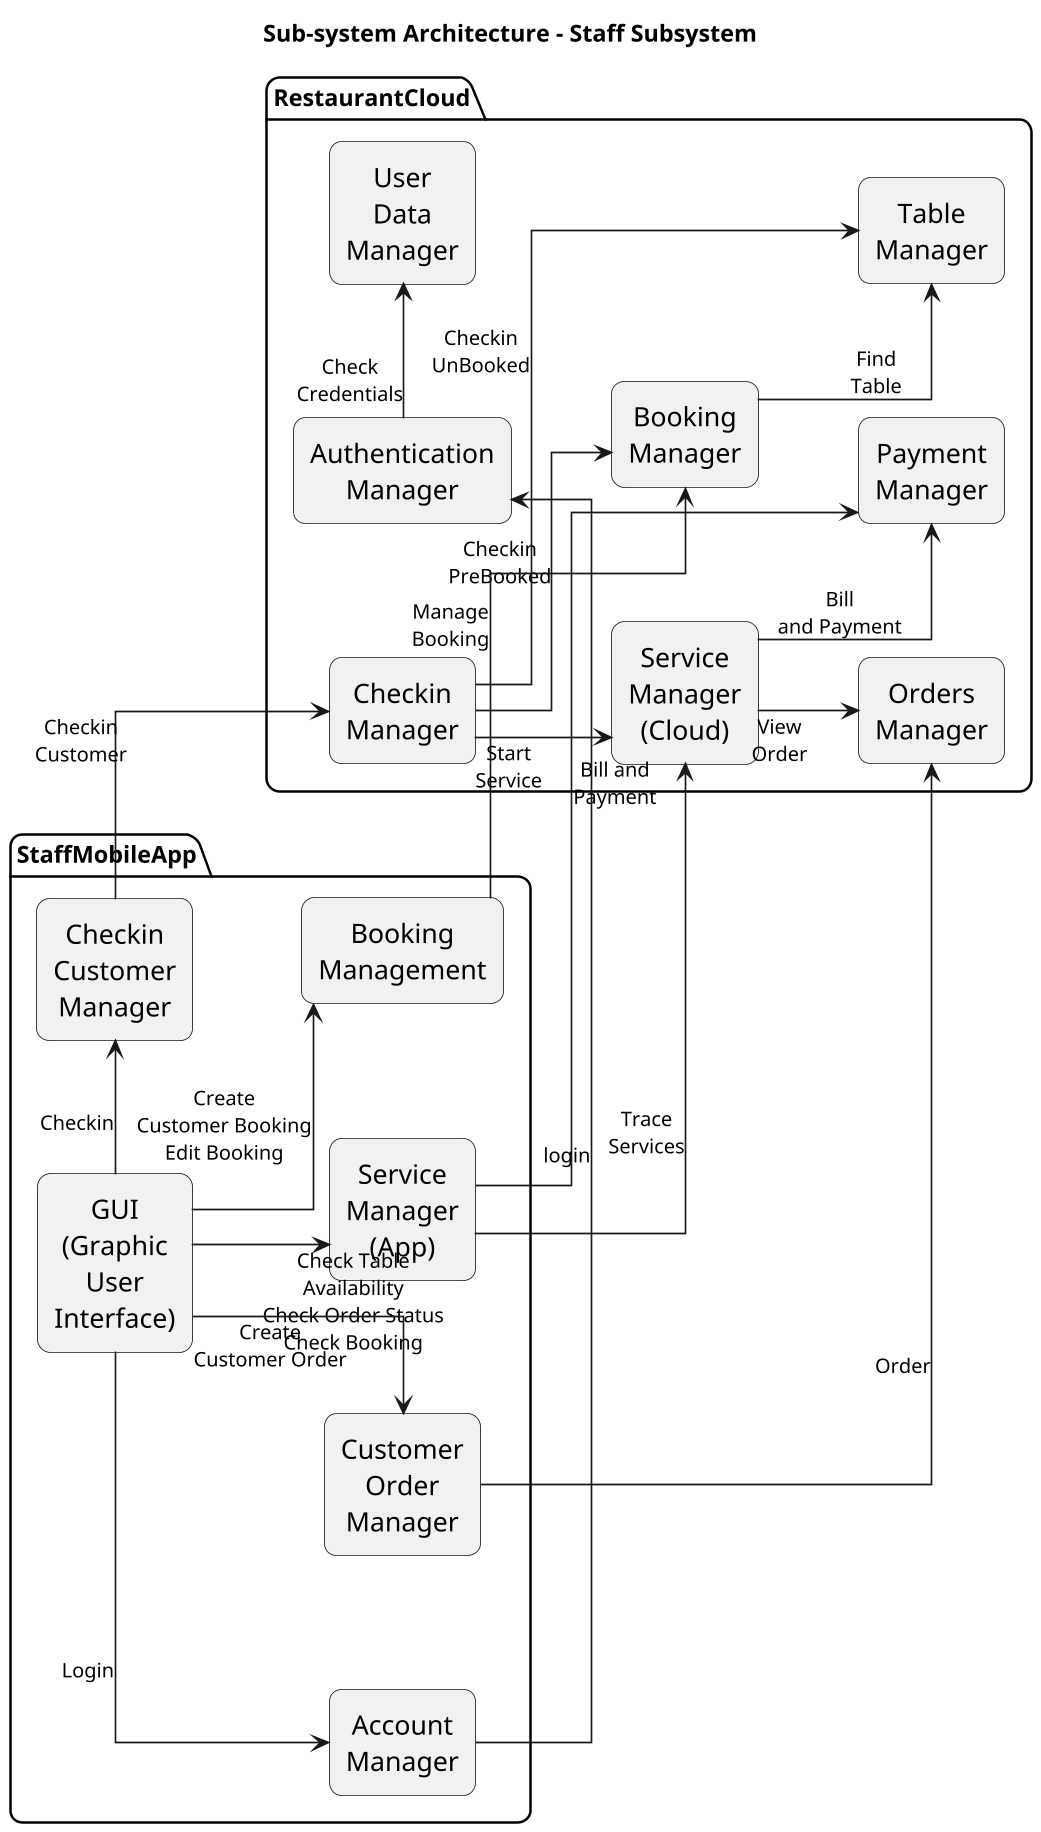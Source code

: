 @startuml
title Sub-system Architecture - Staff Subsystem

skinparam componentStyle rectangle
skinparam shadowing false
skinparam roundcorner 15
skinparam dpi 160
skinparam linetype ortho
skinparam nodesep 80
skinparam ranksep 60
skinparam defaultTextAlignment center
skinparam ArrowFontSize 12
skinparam FontSize 14
skinparam ComponentFontSize 16
skinparam wrapWidth 25

left to right direction

' StaffMobileApp Subsystem
package "StaffMobileApp" {
    [GUI\n(Graphic User Interface)] as GUI
    [Account\nManager] as AccountMgr
    [Checkin Customer\nManager] as CheckinCustMgr
    [Booking\nManagement] as BookingMgmt
    [Service Manager\n(App)] as ServiceMgrApp
    [Customer Order\nManager] as OrderMgr

    GUI -down-> AccountMgr : Login
    GUI -down-> BookingMgmt : Create\nCustomer Booking\nEdit Booking
    GUI -right-> CheckinCustMgr : Checkin
    GUI -down-> ServiceMgrApp : Check Table\nAvailability\nCheck Order Status\nCheck Booking
    GUI -down-> OrderMgr : Create\nCustomer Order
}

' RestaurantCloud Subsystem
package "RestaurantCloud" {
    [Authentication\nManager] as AuthMgr
    [User Data\nManager] as UserDataMgr
    [Checkin\nManager] as CheckinMgr
    [Booking\nManager] as BookingMgr
    [Table\nManager] as TableMgr
    [Service Manager\n(Cloud)] as ServiceMgrCloud
    [Payment\nManager] as PaymentMgr
    [Orders\nManager] as OrdersMgr

    AuthMgr -right-> UserDataMgr : Check\nCredentials
    CheckinMgr --> BookingMgr : Checkin\nPreBooked
    CheckinMgr --> TableMgr : Checkin\nUnBooked
    CheckinMgr --> ServiceMgrCloud : Start\nService
    BookingMgr --> TableMgr : Find\nTable
    ServiceMgrCloud --> PaymentMgr : Bill\nand Payment
    ServiceMgrCloud --> OrdersMgr : View\nOrder
}

' Cross-subsystem interactions
AccountMgr -right-> AuthMgr : login
CheckinCustMgr -right-> CheckinMgr : Checkin\nCustomer
BookingMgmt -right-> BookingMgr : Manage\nBooking
ServiceMgrApp -right-> PaymentMgr : Bill and\nPayment
ServiceMgrApp -right-> ServiceMgrCloud : Trace\nServices
OrderMgr -right-> OrdersMgr : Order

@enduml
